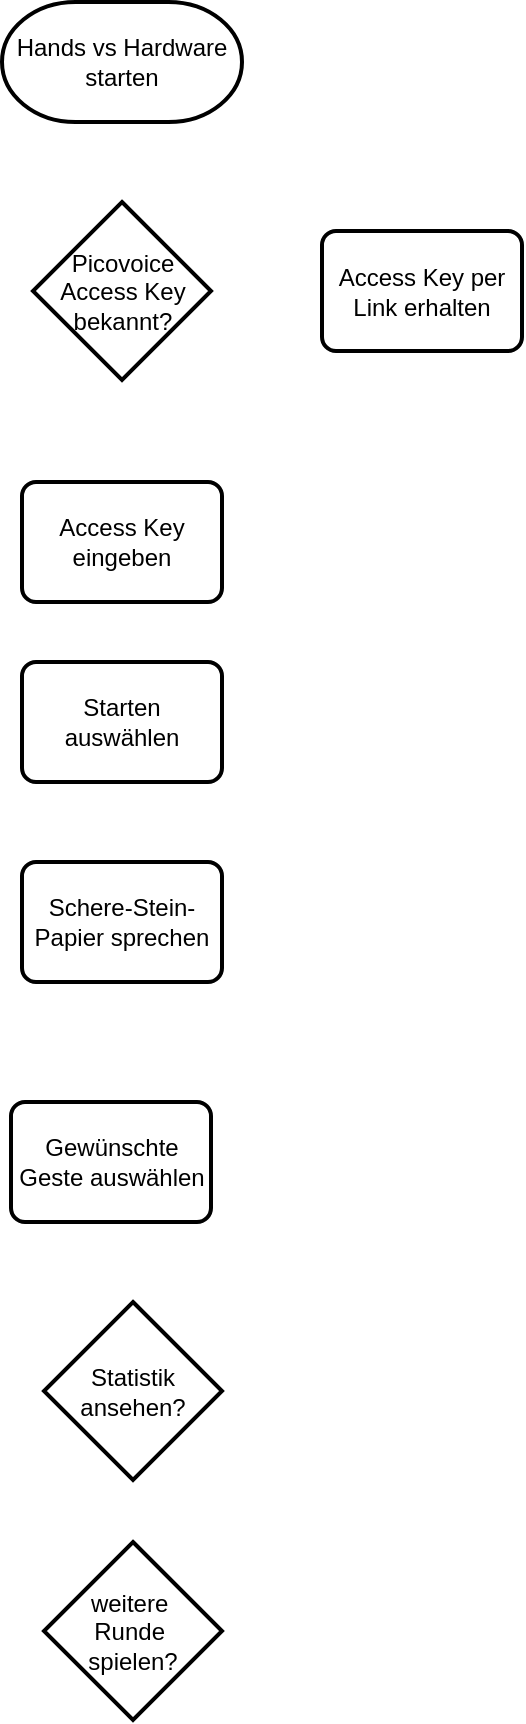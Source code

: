 <mxfile version="26.0.4">
  <diagram id="C5RBs43oDa-KdzZeNtuy" name="Page-1">
    <mxGraphModel dx="2026" dy="1183" grid="1" gridSize="10" guides="1" tooltips="1" connect="1" arrows="1" fold="1" page="1" pageScale="1" pageWidth="827" pageHeight="1169" math="0" shadow="0">
      <root>
        <mxCell id="WIyWlLk6GJQsqaUBKTNV-0" />
        <mxCell id="WIyWlLk6GJQsqaUBKTNV-1" parent="WIyWlLk6GJQsqaUBKTNV-0" />
        <mxCell id="IYIC5ttq0z-l40l8aOWY-0" value="Hands vs Hardware starten" style="strokeWidth=2;html=1;shape=mxgraph.flowchart.terminator;whiteSpace=wrap;" vertex="1" parent="WIyWlLk6GJQsqaUBKTNV-1">
          <mxGeometry x="240" y="40" width="120" height="60" as="geometry" />
        </mxCell>
        <mxCell id="IYIC5ttq0z-l40l8aOWY-3" value="Access Key per Link erhalten" style="rounded=1;whiteSpace=wrap;html=1;absoluteArcSize=1;arcSize=14;strokeWidth=2;" vertex="1" parent="WIyWlLk6GJQsqaUBKTNV-1">
          <mxGeometry x="400" y="154.5" width="100" height="60" as="geometry" />
        </mxCell>
        <mxCell id="IYIC5ttq0z-l40l8aOWY-4" value="Picovoice Access Key bekannt?" style="strokeWidth=2;html=1;shape=mxgraph.flowchart.decision;whiteSpace=wrap;aspect=fixed;" vertex="1" parent="WIyWlLk6GJQsqaUBKTNV-1">
          <mxGeometry x="255.5" y="140" width="89" height="89" as="geometry" />
        </mxCell>
        <mxCell id="IYIC5ttq0z-l40l8aOWY-5" value="Access Key eingeben" style="rounded=1;whiteSpace=wrap;html=1;absoluteArcSize=1;arcSize=14;strokeWidth=2;" vertex="1" parent="WIyWlLk6GJQsqaUBKTNV-1">
          <mxGeometry x="250" y="280" width="100" height="60" as="geometry" />
        </mxCell>
        <mxCell id="IYIC5ttq0z-l40l8aOWY-6" value="Starten auswählen" style="rounded=1;whiteSpace=wrap;html=1;absoluteArcSize=1;arcSize=14;strokeWidth=2;" vertex="1" parent="WIyWlLk6GJQsqaUBKTNV-1">
          <mxGeometry x="250" y="370" width="100" height="60" as="geometry" />
        </mxCell>
        <mxCell id="IYIC5ttq0z-l40l8aOWY-7" value="Schere-Stein-Papier sprechen" style="rounded=1;whiteSpace=wrap;html=1;absoluteArcSize=1;arcSize=14;strokeWidth=2;" vertex="1" parent="WIyWlLk6GJQsqaUBKTNV-1">
          <mxGeometry x="250" y="470" width="100" height="60" as="geometry" />
        </mxCell>
        <mxCell id="IYIC5ttq0z-l40l8aOWY-8" value="Gewünschte Geste auswählen" style="rounded=1;whiteSpace=wrap;html=1;absoluteArcSize=1;arcSize=14;strokeWidth=2;" vertex="1" parent="WIyWlLk6GJQsqaUBKTNV-1">
          <mxGeometry x="244.5" y="590" width="100" height="60" as="geometry" />
        </mxCell>
        <mxCell id="IYIC5ttq0z-l40l8aOWY-9" value="Statistik ansehen?" style="strokeWidth=2;html=1;shape=mxgraph.flowchart.decision;whiteSpace=wrap;aspect=fixed;" vertex="1" parent="WIyWlLk6GJQsqaUBKTNV-1">
          <mxGeometry x="261" y="690" width="89" height="89" as="geometry" />
        </mxCell>
        <mxCell id="IYIC5ttq0z-l40l8aOWY-10" value="weitere&amp;nbsp;&lt;div&gt;Runde&amp;nbsp;&lt;/div&gt;&lt;div&gt;spielen?&lt;/div&gt;" style="strokeWidth=2;html=1;shape=mxgraph.flowchart.decision;whiteSpace=wrap;aspect=fixed;" vertex="1" parent="WIyWlLk6GJQsqaUBKTNV-1">
          <mxGeometry x="261" y="810" width="89" height="89" as="geometry" />
        </mxCell>
      </root>
    </mxGraphModel>
  </diagram>
</mxfile>

